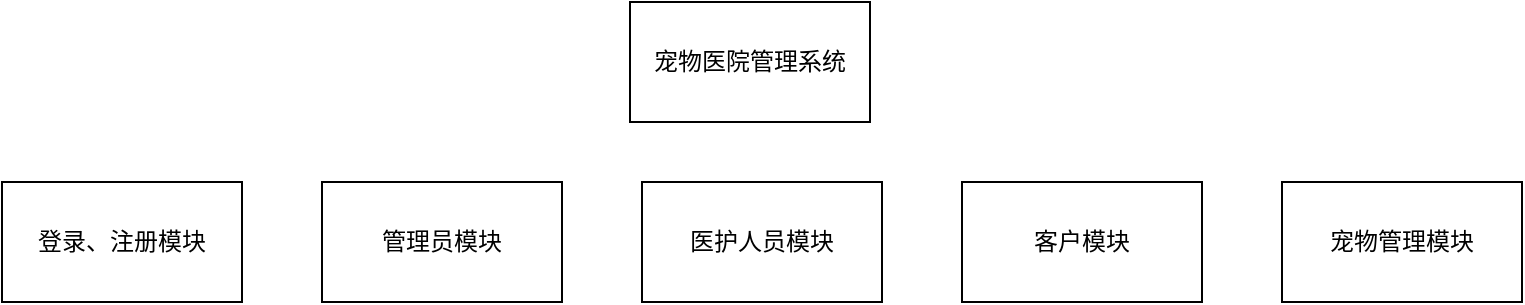 <mxfile version="14.8.0" type="github">
  <diagram id="OSN7Fb9BYKplV7MyUneg" name="Page-1">
    <mxGraphModel dx="1038" dy="547" grid="1" gridSize="10" guides="1" tooltips="1" connect="1" arrows="1" fold="1" page="1" pageScale="1" pageWidth="827" pageHeight="1169" math="0" shadow="0">
      <root>
        <mxCell id="0" />
        <mxCell id="1" parent="0" />
        <mxCell id="YgXmGn9mgegNAeK_GEGQ-1" value="宠物医院管理系统" style="rounded=0;whiteSpace=wrap;html=1;" parent="1" vertex="1">
          <mxGeometry x="354" y="70" width="120" height="60" as="geometry" />
        </mxCell>
        <mxCell id="Ig2JOxSKs3b6VhEE4bXi-1" style="edgeStyle=orthogonalEdgeStyle;rounded=0;orthogonalLoop=1;jettySize=auto;html=1;exitX=0.5;exitY=1;exitDx=0;exitDy=0;" edge="1" parent="1" source="YgXmGn9mgegNAeK_GEGQ-1" target="YgXmGn9mgegNAeK_GEGQ-1">
          <mxGeometry relative="1" as="geometry" />
        </mxCell>
        <mxCell id="Ig2JOxSKs3b6VhEE4bXi-2" value="登录、注册模块" style="rounded=0;whiteSpace=wrap;html=1;glass=0;horizontal=1;verticalAlign=middle;textDirection=rtl;" vertex="1" parent="1">
          <mxGeometry x="40" y="160" width="120" height="60" as="geometry" />
        </mxCell>
        <mxCell id="Ig2JOxSKs3b6VhEE4bXi-3" value="管理员模块" style="rounded=0;whiteSpace=wrap;html=1;glass=0;verticalAlign=middle;" vertex="1" parent="1">
          <mxGeometry x="200" y="160" width="120" height="60" as="geometry" />
        </mxCell>
        <mxCell id="Ig2JOxSKs3b6VhEE4bXi-4" value="医护人员模块" style="rounded=0;whiteSpace=wrap;html=1;glass=0;verticalAlign=middle;" vertex="1" parent="1">
          <mxGeometry x="360" y="160" width="120" height="60" as="geometry" />
        </mxCell>
        <mxCell id="Ig2JOxSKs3b6VhEE4bXi-5" value="客户模块" style="rounded=0;whiteSpace=wrap;html=1;glass=0;verticalAlign=middle;" vertex="1" parent="1">
          <mxGeometry x="520" y="160" width="120" height="60" as="geometry" />
        </mxCell>
        <mxCell id="Ig2JOxSKs3b6VhEE4bXi-6" value="宠物管理模块" style="rounded=0;whiteSpace=wrap;html=1;glass=0;verticalAlign=middle;" vertex="1" parent="1">
          <mxGeometry x="680" y="160" width="120" height="60" as="geometry" />
        </mxCell>
      </root>
    </mxGraphModel>
  </diagram>
</mxfile>
